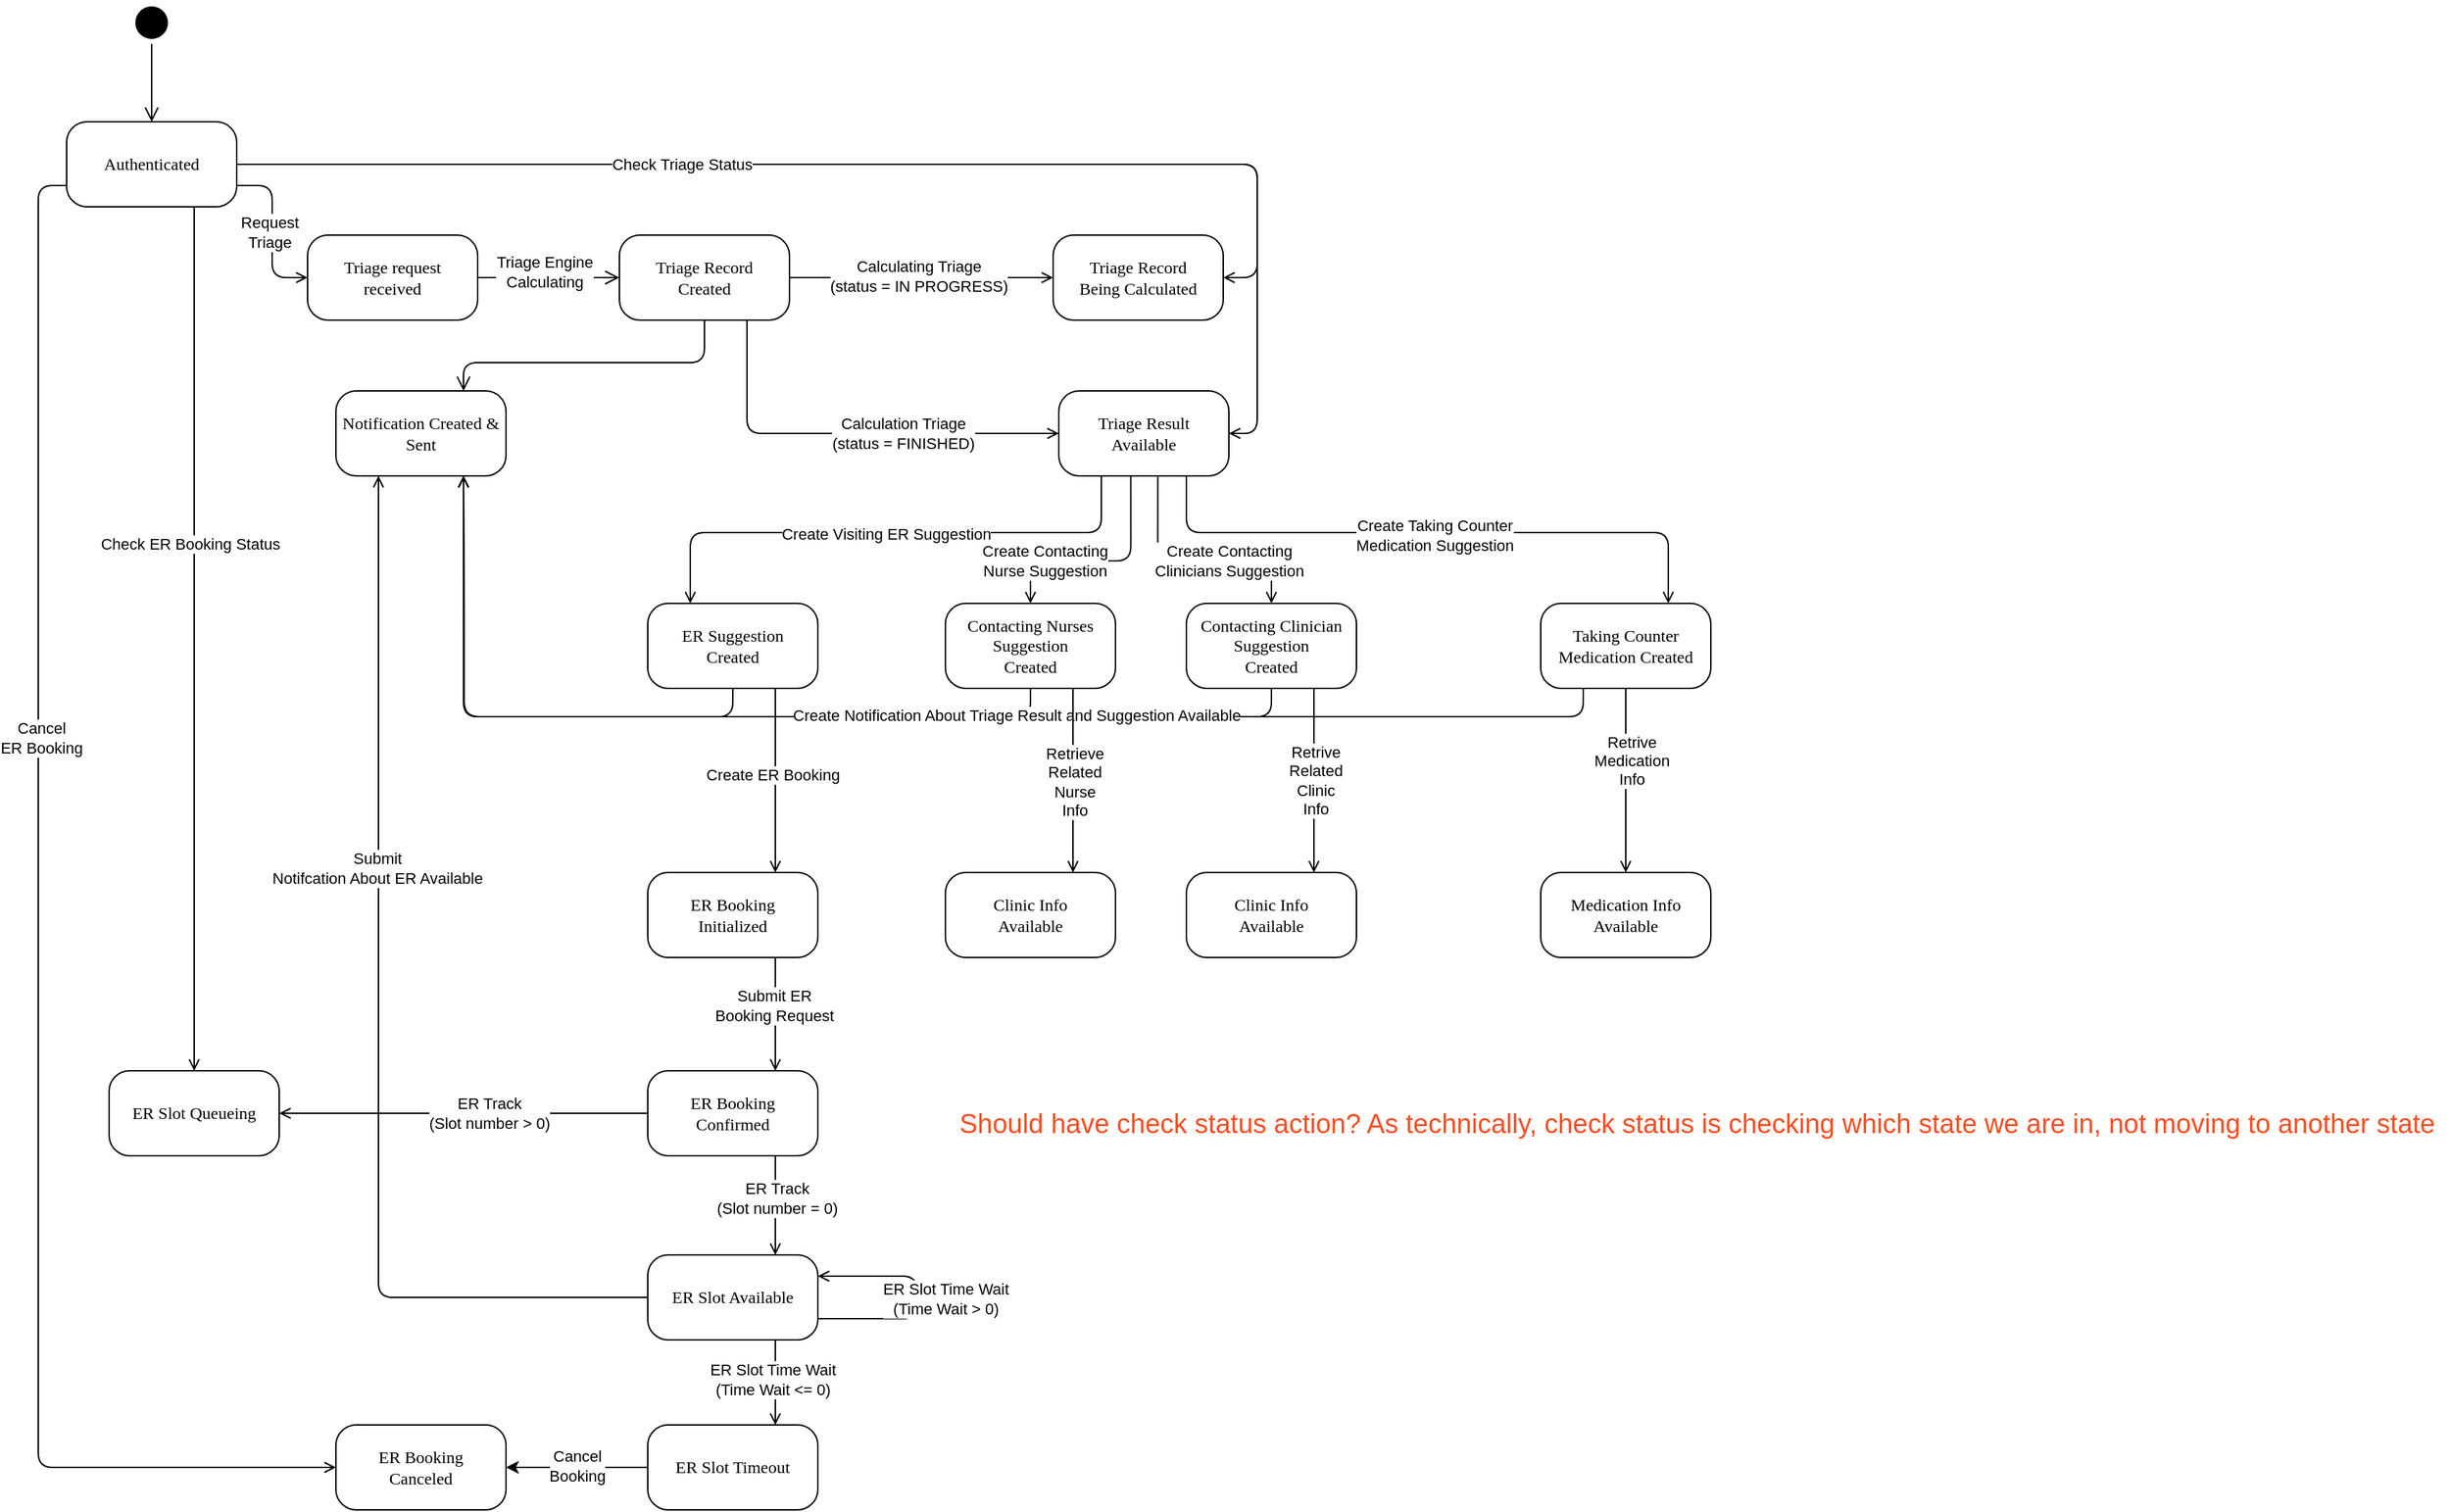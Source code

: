 <mxfile version="22.0.4" type="github">
  <diagram name="Page-1" id="58cdce13-f638-feb5-8d6f-7d28b1aa9fa0">
    <mxGraphModel dx="2607" dy="1211" grid="1" gridSize="10" guides="1" tooltips="1" connect="1" arrows="1" fold="1" page="1" pageScale="1" pageWidth="1100" pageHeight="850" background="none" math="0" shadow="0">
      <root>
        <mxCell id="0" />
        <mxCell id="1" parent="0" />
        <mxCell id="382b91b5511bd0f7-1" value="" style="ellipse;html=1;shape=startState;fillColor=#000000;strokeColor=#000000;rounded=1;shadow=0;comic=0;labelBackgroundColor=none;fontFamily=Verdana;fontSize=12;fontColor=#000000;align=center;direction=south;" parent="1" vertex="1">
          <mxGeometry x="95" y="35" width="30" height="30" as="geometry" />
        </mxCell>
        <mxCell id="382b91b5511bd0f7-5" value="Notification Created &amp;amp; Sent" style="rounded=1;whiteSpace=wrap;html=1;arcSize=24;shadow=0;comic=0;labelBackgroundColor=none;fontFamily=Verdana;fontSize=12;align=center;" parent="1" vertex="1">
          <mxGeometry x="240" y="310" width="120" height="60" as="geometry" />
        </mxCell>
        <mxCell id="382b91b5511bd0f7-6" value="&lt;div&gt;Triage request&lt;/div&gt;&lt;div&gt;received&lt;br&gt;&lt;/div&gt;" style="rounded=1;whiteSpace=wrap;html=1;arcSize=24;shadow=0;comic=0;labelBackgroundColor=none;fontFamily=Verdana;fontSize=12;align=center;" parent="1" vertex="1">
          <mxGeometry x="220" y="200" width="120" height="60" as="geometry" />
        </mxCell>
        <mxCell id="3xKMNHd320nFx6-SWWJa-59" style="edgeStyle=orthogonalEdgeStyle;rounded=1;orthogonalLoop=1;jettySize=auto;html=1;exitX=1;exitY=0.5;exitDx=0;exitDy=0;entryX=0;entryY=0.5;entryDx=0;entryDy=0;endArrow=open;endFill=0;" edge="1" parent="1" source="382b91b5511bd0f7-7" target="3xKMNHd320nFx6-SWWJa-58">
          <mxGeometry relative="1" as="geometry" />
        </mxCell>
        <mxCell id="3xKMNHd320nFx6-SWWJa-60" value="&lt;div&gt;Calculating Triage&lt;/div&gt;&lt;div&gt;(status = IN PROGRESS)&lt;br&gt;&lt;/div&gt;" style="edgeLabel;html=1;align=center;verticalAlign=middle;resizable=0;points=[];" vertex="1" connectable="0" parent="3xKMNHd320nFx6-SWWJa-59">
          <mxGeometry x="-0.068" y="-6" relative="1" as="geometry">
            <mxPoint x="4" y="-7" as="offset" />
          </mxGeometry>
        </mxCell>
        <mxCell id="3xKMNHd320nFx6-SWWJa-66" style="edgeStyle=orthogonalEdgeStyle;rounded=1;orthogonalLoop=1;jettySize=auto;html=1;exitX=0.75;exitY=1;exitDx=0;exitDy=0;entryX=0;entryY=0.5;entryDx=0;entryDy=0;endArrow=open;endFill=0;" edge="1" parent="1" source="382b91b5511bd0f7-7" target="382b91b5511bd0f7-10">
          <mxGeometry relative="1" as="geometry" />
        </mxCell>
        <mxCell id="3xKMNHd320nFx6-SWWJa-67" value="&lt;div&gt;Calculation Triage&lt;/div&gt;&lt;div&gt;(status = FINISHED)&lt;/div&gt;" style="edgeLabel;html=1;align=center;verticalAlign=middle;resizable=0;points=[];" vertex="1" connectable="0" parent="3xKMNHd320nFx6-SWWJa-66">
          <mxGeometry x="0.009" y="1" relative="1" as="geometry">
            <mxPoint x="38" y="1" as="offset" />
          </mxGeometry>
        </mxCell>
        <mxCell id="382b91b5511bd0f7-7" value="&lt;div&gt;Triage Record&lt;/div&gt;&lt;div&gt;Created&lt;br&gt;&lt;/div&gt;" style="rounded=1;whiteSpace=wrap;html=1;arcSize=24;shadow=0;comic=0;labelBackgroundColor=none;fontFamily=Verdana;fontSize=12;align=center;" parent="1" vertex="1">
          <mxGeometry x="440" y="200" width="120" height="60" as="geometry" />
        </mxCell>
        <mxCell id="3xKMNHd320nFx6-SWWJa-10" style="edgeStyle=orthogonalEdgeStyle;rounded=1;orthogonalLoop=1;jettySize=auto;html=1;exitX=0.25;exitY=1;exitDx=0;exitDy=0;entryX=0.25;entryY=0;entryDx=0;entryDy=0;endArrow=open;endFill=0;" edge="1" parent="1" source="382b91b5511bd0f7-10" target="3xKMNHd320nFx6-SWWJa-7">
          <mxGeometry relative="1" as="geometry">
            <Array as="points">
              <mxPoint x="780" y="410" />
              <mxPoint x="490" y="410" />
            </Array>
          </mxGeometry>
        </mxCell>
        <mxCell id="3xKMNHd320nFx6-SWWJa-25" value="Create Visiting ER Suggestion" style="edgeLabel;html=1;align=center;verticalAlign=middle;resizable=0;points=[];" vertex="1" connectable="0" parent="3xKMNHd320nFx6-SWWJa-10">
          <mxGeometry x="0.011" y="1" relative="1" as="geometry">
            <mxPoint as="offset" />
          </mxGeometry>
        </mxCell>
        <mxCell id="3xKMNHd320nFx6-SWWJa-11" style="edgeStyle=orthogonalEdgeStyle;rounded=1;orthogonalLoop=1;jettySize=auto;html=1;exitX=0.582;exitY=1.01;exitDx=0;exitDy=0;entryX=0.5;entryY=0;entryDx=0;entryDy=0;endArrow=open;endFill=0;exitPerimeter=0;" edge="1" parent="1" source="382b91b5511bd0f7-10" target="3xKMNHd320nFx6-SWWJa-8">
          <mxGeometry relative="1" as="geometry">
            <Array as="points">
              <mxPoint x="820" y="430" />
              <mxPoint x="900" y="430" />
            </Array>
          </mxGeometry>
        </mxCell>
        <mxCell id="3xKMNHd320nFx6-SWWJa-27" value="&lt;div&gt;Create Contacting &lt;br&gt;&lt;/div&gt;&lt;div&gt;Clinicians Suggestion&lt;/div&gt;" style="edgeLabel;html=1;align=center;verticalAlign=middle;resizable=0;points=[];" vertex="1" connectable="0" parent="3xKMNHd320nFx6-SWWJa-11">
          <mxGeometry x="0.057" y="2" relative="1" as="geometry">
            <mxPoint x="20" y="2" as="offset" />
          </mxGeometry>
        </mxCell>
        <mxCell id="3xKMNHd320nFx6-SWWJa-12" style="edgeStyle=orthogonalEdgeStyle;rounded=1;orthogonalLoop=1;jettySize=auto;html=1;exitX=0.75;exitY=1;exitDx=0;exitDy=0;entryX=0.75;entryY=0;entryDx=0;entryDy=0;endArrow=open;endFill=0;" edge="1" parent="1" source="382b91b5511bd0f7-10" target="3xKMNHd320nFx6-SWWJa-9">
          <mxGeometry relative="1" as="geometry">
            <Array as="points">
              <mxPoint x="840" y="410" />
              <mxPoint x="1180" y="410" />
            </Array>
          </mxGeometry>
        </mxCell>
        <mxCell id="3xKMNHd320nFx6-SWWJa-30" value="&lt;div&gt;Create Taking Counter &lt;br&gt;&lt;/div&gt;&lt;div&gt;Medication Suggestion&lt;/div&gt;" style="edgeLabel;html=1;align=center;verticalAlign=middle;resizable=0;points=[];" vertex="1" connectable="0" parent="3xKMNHd320nFx6-SWWJa-12">
          <mxGeometry y="-2" relative="1" as="geometry">
            <mxPoint as="offset" />
          </mxGeometry>
        </mxCell>
        <mxCell id="3xKMNHd320nFx6-SWWJa-19" style="edgeStyle=orthogonalEdgeStyle;rounded=1;orthogonalLoop=1;jettySize=auto;html=1;exitX=0.423;exitY=0.979;exitDx=0;exitDy=0;entryX=0.5;entryY=0;entryDx=0;entryDy=0;endArrow=open;endFill=0;exitPerimeter=0;" edge="1" parent="1" source="382b91b5511bd0f7-10" target="3xKMNHd320nFx6-SWWJa-17">
          <mxGeometry relative="1" as="geometry">
            <Array as="points">
              <mxPoint x="801" y="430" />
              <mxPoint x="730" y="430" />
            </Array>
          </mxGeometry>
        </mxCell>
        <mxCell id="3xKMNHd320nFx6-SWWJa-26" value="&lt;div&gt;Create Contacting &lt;br&gt;&lt;/div&gt;&lt;div&gt;Nurse Suggestion&lt;/div&gt;" style="edgeLabel;html=1;align=center;verticalAlign=middle;resizable=0;points=[];" vertex="1" connectable="0" parent="3xKMNHd320nFx6-SWWJa-19">
          <mxGeometry x="0.087" y="-1" relative="1" as="geometry">
            <mxPoint x="-34" y="1" as="offset" />
          </mxGeometry>
        </mxCell>
        <mxCell id="382b91b5511bd0f7-10" value="&lt;div&gt;Triage Result&lt;/div&gt;&lt;div&gt;Available&lt;br&gt;&lt;/div&gt;" style="rounded=1;whiteSpace=wrap;html=1;arcSize=24;shadow=0;comic=0;labelBackgroundColor=none;fontFamily=Verdana;fontSize=12;align=center;" parent="1" vertex="1">
          <mxGeometry x="750" y="310" width="120" height="60" as="geometry" />
        </mxCell>
        <mxCell id="2a3bc250acf0617d-9" style="edgeStyle=orthogonalEdgeStyle;html=1;labelBackgroundColor=none;endArrow=open;endSize=8;strokeColor=#000000;fontFamily=Verdana;fontSize=12;align=left;entryX=0.5;entryY=0;entryDx=0;entryDy=0;" parent="1" source="382b91b5511bd0f7-1" target="3xKMNHd320nFx6-SWWJa-3" edge="1">
          <mxGeometry relative="1" as="geometry" />
        </mxCell>
        <mxCell id="2a3bc250acf0617d-10" style="edgeStyle=orthogonalEdgeStyle;html=1;labelBackgroundColor=none;endArrow=open;endSize=8;fontFamily=Verdana;fontSize=12;align=left;entryX=0;entryY=0.5;entryDx=0;entryDy=0;exitX=1;exitY=0.5;exitDx=0;exitDy=0;" parent="1" source="382b91b5511bd0f7-6" target="382b91b5511bd0f7-7" edge="1">
          <mxGeometry relative="1" as="geometry">
            <Array as="points">
              <mxPoint x="390" y="230" />
              <mxPoint x="390" y="230" />
            </Array>
          </mxGeometry>
        </mxCell>
        <mxCell id="3xKMNHd320nFx6-SWWJa-2" value="&lt;div&gt;Triage Engine&lt;/div&gt;&lt;div&gt;Calculating&lt;br&gt;&lt;/div&gt;" style="edgeLabel;html=1;align=center;verticalAlign=middle;resizable=0;points=[];" vertex="1" connectable="0" parent="2a3bc250acf0617d-10">
          <mxGeometry x="-0.3" y="4" relative="1" as="geometry">
            <mxPoint x="12" as="offset" />
          </mxGeometry>
        </mxCell>
        <mxCell id="2a3bc250acf0617d-11" style="edgeStyle=orthogonalEdgeStyle;html=1;entryX=0.75;entryY=0;labelBackgroundColor=none;endArrow=open;endSize=8;fontFamily=Verdana;fontSize=12;align=left;exitX=0.5;exitY=1;" parent="1" source="382b91b5511bd0f7-7" target="382b91b5511bd0f7-5" edge="1">
          <mxGeometry relative="1" as="geometry">
            <mxPoint x="520" y="300" as="sourcePoint" />
            <Array as="points">
              <mxPoint x="500" y="290" />
              <mxPoint x="330" y="290" />
            </Array>
          </mxGeometry>
        </mxCell>
        <mxCell id="3xKMNHd320nFx6-SWWJa-4" style="edgeStyle=orthogonalEdgeStyle;rounded=1;orthogonalLoop=1;jettySize=auto;html=1;exitX=1;exitY=0.75;exitDx=0;exitDy=0;entryX=0;entryY=0.5;entryDx=0;entryDy=0;endArrow=open;endFill=0;" edge="1" parent="1" source="3xKMNHd320nFx6-SWWJa-3" target="382b91b5511bd0f7-6">
          <mxGeometry relative="1" as="geometry" />
        </mxCell>
        <mxCell id="3xKMNHd320nFx6-SWWJa-5" value="&lt;div&gt;Request&lt;/div&gt;&lt;div&gt;Triage&lt;br&gt;&lt;/div&gt;" style="edgeLabel;html=1;align=center;verticalAlign=middle;resizable=0;points=[];" vertex="1" connectable="0" parent="3xKMNHd320nFx6-SWWJa-4">
          <mxGeometry x="-0.229" y="-3" relative="1" as="geometry">
            <mxPoint x="1" y="13" as="offset" />
          </mxGeometry>
        </mxCell>
        <mxCell id="3xKMNHd320nFx6-SWWJa-56" style="edgeStyle=orthogonalEdgeStyle;rounded=1;orthogonalLoop=1;jettySize=auto;html=1;exitX=0.75;exitY=1;exitDx=0;exitDy=0;entryX=0.5;entryY=0;entryDx=0;entryDy=0;endArrow=open;endFill=0;" edge="1" parent="1" source="3xKMNHd320nFx6-SWWJa-3" target="3xKMNHd320nFx6-SWWJa-53">
          <mxGeometry relative="1" as="geometry" />
        </mxCell>
        <mxCell id="3xKMNHd320nFx6-SWWJa-57" value="Check ER Booking Status" style="edgeLabel;html=1;align=center;verticalAlign=middle;resizable=0;points=[];" vertex="1" connectable="0" parent="3xKMNHd320nFx6-SWWJa-56">
          <mxGeometry x="-0.221" y="-3" relative="1" as="geometry">
            <mxPoint as="offset" />
          </mxGeometry>
        </mxCell>
        <mxCell id="3xKMNHd320nFx6-SWWJa-70" style="edgeStyle=orthogonalEdgeStyle;rounded=1;orthogonalLoop=1;jettySize=auto;html=1;exitX=1;exitY=0.5;exitDx=0;exitDy=0;entryX=1;entryY=0.5;entryDx=0;entryDy=0;endArrow=open;endFill=0;" edge="1" parent="1" source="3xKMNHd320nFx6-SWWJa-3" target="3xKMNHd320nFx6-SWWJa-58">
          <mxGeometry relative="1" as="geometry">
            <Array as="points">
              <mxPoint x="890" y="150" />
              <mxPoint x="890" y="230" />
            </Array>
          </mxGeometry>
        </mxCell>
        <mxCell id="3xKMNHd320nFx6-SWWJa-71" style="edgeStyle=orthogonalEdgeStyle;rounded=1;orthogonalLoop=1;jettySize=auto;html=1;exitX=1;exitY=0.5;exitDx=0;exitDy=0;entryX=1;entryY=0.5;entryDx=0;entryDy=0;endArrow=open;endFill=0;" edge="1" parent="1" source="3xKMNHd320nFx6-SWWJa-3" target="382b91b5511bd0f7-10">
          <mxGeometry relative="1" as="geometry">
            <Array as="points">
              <mxPoint x="890" y="150" />
              <mxPoint x="890" y="340" />
            </Array>
          </mxGeometry>
        </mxCell>
        <mxCell id="3xKMNHd320nFx6-SWWJa-72" value="Check Triage Status" style="edgeLabel;html=1;align=center;verticalAlign=middle;resizable=0;points=[];" vertex="1" connectable="0" parent="3xKMNHd320nFx6-SWWJa-71">
          <mxGeometry x="-0.325" relative="1" as="geometry">
            <mxPoint as="offset" />
          </mxGeometry>
        </mxCell>
        <mxCell id="3xKMNHd320nFx6-SWWJa-84" style="edgeStyle=orthogonalEdgeStyle;rounded=1;orthogonalLoop=1;jettySize=auto;html=1;exitX=0;exitY=0.75;exitDx=0;exitDy=0;entryX=0;entryY=0.5;entryDx=0;entryDy=0;endArrow=open;endFill=0;" edge="1" parent="1" source="3xKMNHd320nFx6-SWWJa-3" target="3xKMNHd320nFx6-SWWJa-76">
          <mxGeometry relative="1" as="geometry" />
        </mxCell>
        <mxCell id="3xKMNHd320nFx6-SWWJa-85" value="&lt;div&gt;Cancel&lt;/div&gt;&lt;div&gt;ER Booking&lt;br&gt;&lt;/div&gt;" style="edgeLabel;html=1;align=center;verticalAlign=middle;resizable=0;points=[];" vertex="1" connectable="0" parent="3xKMNHd320nFx6-SWWJa-84">
          <mxGeometry x="-0.28" y="2" relative="1" as="geometry">
            <mxPoint y="1" as="offset" />
          </mxGeometry>
        </mxCell>
        <mxCell id="3xKMNHd320nFx6-SWWJa-3" value="Authenticated" style="rounded=1;whiteSpace=wrap;html=1;arcSize=24;shadow=0;comic=0;labelBackgroundColor=none;fontFamily=Verdana;fontSize=12;align=center;" vertex="1" parent="1">
          <mxGeometry x="50" y="120" width="120" height="60" as="geometry" />
        </mxCell>
        <mxCell id="3xKMNHd320nFx6-SWWJa-24" style="edgeStyle=orthogonalEdgeStyle;rounded=1;orthogonalLoop=1;jettySize=auto;html=1;exitX=0.5;exitY=1;exitDx=0;exitDy=0;endArrow=open;endFill=0;" edge="1" parent="1" source="3xKMNHd320nFx6-SWWJa-7">
          <mxGeometry relative="1" as="geometry">
            <mxPoint x="330" y="370" as="targetPoint" />
          </mxGeometry>
        </mxCell>
        <mxCell id="3xKMNHd320nFx6-SWWJa-42" style="edgeStyle=orthogonalEdgeStyle;rounded=1;orthogonalLoop=1;jettySize=auto;html=1;exitX=0.75;exitY=1;exitDx=0;exitDy=0;entryX=0.75;entryY=0;entryDx=0;entryDy=0;endArrow=open;endFill=0;" edge="1" parent="1" source="3xKMNHd320nFx6-SWWJa-7" target="3xKMNHd320nFx6-SWWJa-41">
          <mxGeometry relative="1" as="geometry" />
        </mxCell>
        <mxCell id="3xKMNHd320nFx6-SWWJa-44" value="Create ER Booking" style="edgeLabel;html=1;align=center;verticalAlign=middle;resizable=0;points=[];" vertex="1" connectable="0" parent="3xKMNHd320nFx6-SWWJa-42">
          <mxGeometry x="-0.061" y="-2" relative="1" as="geometry">
            <mxPoint as="offset" />
          </mxGeometry>
        </mxCell>
        <mxCell id="3xKMNHd320nFx6-SWWJa-7" value="&lt;div&gt;ER Suggestion&lt;/div&gt;&lt;div&gt;Created&lt;br&gt;&lt;/div&gt;" style="rounded=1;whiteSpace=wrap;html=1;arcSize=24;shadow=0;comic=0;labelBackgroundColor=none;fontFamily=Verdana;fontSize=12;align=center;" vertex="1" parent="1">
          <mxGeometry x="460" y="460" width="120" height="60" as="geometry" />
        </mxCell>
        <mxCell id="3xKMNHd320nFx6-SWWJa-22" style="edgeStyle=orthogonalEdgeStyle;rounded=1;orthogonalLoop=1;jettySize=auto;html=1;exitX=0.5;exitY=1;exitDx=0;exitDy=0;endArrow=open;endFill=0;" edge="1" parent="1" source="3xKMNHd320nFx6-SWWJa-8">
          <mxGeometry relative="1" as="geometry">
            <mxPoint x="330" y="370" as="targetPoint" />
          </mxGeometry>
        </mxCell>
        <mxCell id="3xKMNHd320nFx6-SWWJa-36" style="edgeStyle=orthogonalEdgeStyle;rounded=1;orthogonalLoop=1;jettySize=auto;html=1;exitX=0.75;exitY=1;exitDx=0;exitDy=0;entryX=0.75;entryY=0;entryDx=0;entryDy=0;endArrow=open;endFill=0;" edge="1" parent="1" source="3xKMNHd320nFx6-SWWJa-8" target="3xKMNHd320nFx6-SWWJa-35">
          <mxGeometry relative="1" as="geometry" />
        </mxCell>
        <mxCell id="3xKMNHd320nFx6-SWWJa-37" value="&lt;div&gt;Retrive&lt;/div&gt;&lt;div&gt;Related&lt;/div&gt;&lt;div&gt;Clinic&lt;/div&gt;&lt;div&gt;Info&lt;/div&gt;" style="edgeLabel;html=1;align=center;verticalAlign=middle;resizable=0;points=[];" vertex="1" connectable="0" parent="3xKMNHd320nFx6-SWWJa-36">
          <mxGeometry x="-0.262" y="1" relative="1" as="geometry">
            <mxPoint y="17" as="offset" />
          </mxGeometry>
        </mxCell>
        <mxCell id="3xKMNHd320nFx6-SWWJa-8" value="&lt;div&gt;Contacting Clinician Suggestion&lt;/div&gt;&lt;div&gt;Created&lt;br&gt;&lt;/div&gt;" style="rounded=1;whiteSpace=wrap;html=1;arcSize=24;shadow=0;comic=0;labelBackgroundColor=none;fontFamily=Verdana;fontSize=12;align=center;" vertex="1" parent="1">
          <mxGeometry x="840" y="460" width="120" height="60" as="geometry" />
        </mxCell>
        <mxCell id="3xKMNHd320nFx6-SWWJa-21" style="edgeStyle=orthogonalEdgeStyle;rounded=1;orthogonalLoop=1;jettySize=auto;html=1;exitX=0.25;exitY=1;exitDx=0;exitDy=0;entryX=0.75;entryY=1;entryDx=0;entryDy=0;endArrow=open;endFill=0;" edge="1" parent="1" source="3xKMNHd320nFx6-SWWJa-9" target="382b91b5511bd0f7-5">
          <mxGeometry relative="1" as="geometry" />
        </mxCell>
        <mxCell id="3xKMNHd320nFx6-SWWJa-9" value="Taking Counter Medication Created" style="rounded=1;whiteSpace=wrap;html=1;arcSize=24;shadow=0;comic=0;labelBackgroundColor=none;fontFamily=Verdana;fontSize=12;align=center;" vertex="1" parent="1">
          <mxGeometry x="1090" y="460" width="120" height="60" as="geometry" />
        </mxCell>
        <mxCell id="3xKMNHd320nFx6-SWWJa-23" style="edgeStyle=orthogonalEdgeStyle;rounded=1;orthogonalLoop=1;jettySize=auto;html=1;exitX=0.5;exitY=1;exitDx=0;exitDy=0;endArrow=open;endFill=0;" edge="1" parent="1" source="3xKMNHd320nFx6-SWWJa-17">
          <mxGeometry relative="1" as="geometry">
            <mxPoint x="330" y="370" as="targetPoint" />
          </mxGeometry>
        </mxCell>
        <mxCell id="3xKMNHd320nFx6-SWWJa-31" value="Create Notification About Triage Result and Suggestion Available" style="edgeLabel;html=1;align=center;verticalAlign=middle;resizable=0;points=[];" vertex="1" connectable="0" parent="3xKMNHd320nFx6-SWWJa-23">
          <mxGeometry x="-0.63" y="2" relative="1" as="geometry">
            <mxPoint x="79" y="-3" as="offset" />
          </mxGeometry>
        </mxCell>
        <mxCell id="3xKMNHd320nFx6-SWWJa-39" style="edgeStyle=orthogonalEdgeStyle;rounded=1;orthogonalLoop=1;jettySize=auto;html=1;exitX=0.75;exitY=1;exitDx=0;exitDy=0;entryX=0.75;entryY=0;entryDx=0;entryDy=0;endArrow=open;endFill=0;" edge="1" parent="1" source="3xKMNHd320nFx6-SWWJa-17" target="3xKMNHd320nFx6-SWWJa-38">
          <mxGeometry relative="1" as="geometry" />
        </mxCell>
        <mxCell id="3xKMNHd320nFx6-SWWJa-40" value="&lt;div&gt;Retrieve&lt;/div&gt;&lt;div&gt;Related&lt;/div&gt;&lt;div&gt;Nurse&lt;/div&gt;&lt;div&gt;Info&lt;br&gt;&lt;/div&gt;" style="edgeLabel;html=1;align=center;verticalAlign=middle;resizable=0;points=[];" vertex="1" connectable="0" parent="3xKMNHd320nFx6-SWWJa-39">
          <mxGeometry x="-0.123" y="1" relative="1" as="geometry">
            <mxPoint y="9" as="offset" />
          </mxGeometry>
        </mxCell>
        <mxCell id="3xKMNHd320nFx6-SWWJa-17" value="&lt;div&gt;Contacting Nurses Suggestion&lt;/div&gt;&lt;div&gt;Created&lt;br&gt;&lt;/div&gt;" style="rounded=1;whiteSpace=wrap;html=1;arcSize=24;shadow=0;comic=0;labelBackgroundColor=none;fontFamily=Verdana;fontSize=12;align=center;" vertex="1" parent="1">
          <mxGeometry x="670" y="460" width="120" height="60" as="geometry" />
        </mxCell>
        <mxCell id="3xKMNHd320nFx6-SWWJa-32" value="&lt;div&gt;Medication Info&lt;/div&gt;&lt;div&gt;Available&lt;br&gt;&lt;/div&gt;" style="rounded=1;whiteSpace=wrap;html=1;arcSize=24;shadow=0;comic=0;labelBackgroundColor=none;fontFamily=Verdana;fontSize=12;align=center;" vertex="1" parent="1">
          <mxGeometry x="1090" y="650" width="120" height="60" as="geometry" />
        </mxCell>
        <mxCell id="3xKMNHd320nFx6-SWWJa-33" style="edgeStyle=orthogonalEdgeStyle;rounded=1;orthogonalLoop=1;jettySize=auto;html=1;exitX=0.5;exitY=1;exitDx=0;exitDy=0;entryX=0.5;entryY=0;entryDx=0;entryDy=0;endArrow=open;endFill=0;" edge="1" parent="1" source="3xKMNHd320nFx6-SWWJa-9" target="3xKMNHd320nFx6-SWWJa-32">
          <mxGeometry relative="1" as="geometry" />
        </mxCell>
        <mxCell id="3xKMNHd320nFx6-SWWJa-34" value="&lt;div&gt;Retrive&lt;/div&gt;&lt;div&gt;Medication&lt;/div&gt;&lt;div&gt;Info&lt;br&gt;&lt;/div&gt;" style="edgeLabel;html=1;align=center;verticalAlign=middle;resizable=0;points=[];" vertex="1" connectable="0" parent="3xKMNHd320nFx6-SWWJa-33">
          <mxGeometry x="-0.213" y="4" relative="1" as="geometry">
            <mxPoint as="offset" />
          </mxGeometry>
        </mxCell>
        <mxCell id="3xKMNHd320nFx6-SWWJa-35" value="&lt;div&gt;Clinic Info&lt;/div&gt;&lt;div&gt;Available&lt;br&gt;&lt;/div&gt;" style="rounded=1;whiteSpace=wrap;html=1;arcSize=24;shadow=0;comic=0;labelBackgroundColor=none;fontFamily=Verdana;fontSize=12;align=center;" vertex="1" parent="1">
          <mxGeometry x="840" y="650" width="120" height="60" as="geometry" />
        </mxCell>
        <mxCell id="3xKMNHd320nFx6-SWWJa-38" value="&lt;div&gt;Clinic Info&lt;/div&gt;&lt;div&gt;Available&lt;br&gt;&lt;/div&gt;" style="rounded=1;whiteSpace=wrap;html=1;arcSize=24;shadow=0;comic=0;labelBackgroundColor=none;fontFamily=Verdana;fontSize=12;align=center;" vertex="1" parent="1">
          <mxGeometry x="670" y="650" width="120" height="60" as="geometry" />
        </mxCell>
        <mxCell id="3xKMNHd320nFx6-SWWJa-46" style="edgeStyle=orthogonalEdgeStyle;rounded=1;orthogonalLoop=1;jettySize=auto;html=1;exitX=0.75;exitY=1;exitDx=0;exitDy=0;entryX=0.75;entryY=0;entryDx=0;entryDy=0;endArrow=open;endFill=0;" edge="1" parent="1" source="3xKMNHd320nFx6-SWWJa-41" target="3xKMNHd320nFx6-SWWJa-45">
          <mxGeometry relative="1" as="geometry" />
        </mxCell>
        <mxCell id="3xKMNHd320nFx6-SWWJa-47" value="&lt;div&gt;Submit ER&lt;/div&gt;&lt;div&gt;Booking Request&lt;br&gt;&lt;/div&gt;" style="edgeLabel;html=1;align=center;verticalAlign=middle;resizable=0;points=[];" vertex="1" connectable="0" parent="3xKMNHd320nFx6-SWWJa-46">
          <mxGeometry x="-0.15" y="-1" relative="1" as="geometry">
            <mxPoint as="offset" />
          </mxGeometry>
        </mxCell>
        <mxCell id="3xKMNHd320nFx6-SWWJa-41" value="&lt;div&gt;ER Booking&lt;/div&gt;&lt;div&gt;Initialized&lt;br&gt;&lt;/div&gt;" style="rounded=1;whiteSpace=wrap;html=1;arcSize=24;shadow=0;comic=0;labelBackgroundColor=none;fontFamily=Verdana;fontSize=12;align=center;" vertex="1" parent="1">
          <mxGeometry x="460" y="650" width="120" height="60" as="geometry" />
        </mxCell>
        <mxCell id="3xKMNHd320nFx6-SWWJa-49" style="edgeStyle=orthogonalEdgeStyle;rounded=1;orthogonalLoop=1;jettySize=auto;html=1;exitX=0.75;exitY=1;exitDx=0;exitDy=0;entryX=0.75;entryY=0;entryDx=0;entryDy=0;endArrow=open;endFill=0;" edge="1" parent="1" source="3xKMNHd320nFx6-SWWJa-45" target="3xKMNHd320nFx6-SWWJa-48">
          <mxGeometry relative="1" as="geometry" />
        </mxCell>
        <mxCell id="3xKMNHd320nFx6-SWWJa-50" value="&lt;div&gt;ER Track&lt;/div&gt;&lt;div&gt;(Slot number = 0)&lt;br&gt;&lt;/div&gt;" style="edgeLabel;html=1;align=center;verticalAlign=middle;resizable=0;points=[];" vertex="1" connectable="0" parent="3xKMNHd320nFx6-SWWJa-49">
          <mxGeometry x="-0.314" y="1" relative="1" as="geometry">
            <mxPoint y="6" as="offset" />
          </mxGeometry>
        </mxCell>
        <mxCell id="3xKMNHd320nFx6-SWWJa-54" style="edgeStyle=orthogonalEdgeStyle;rounded=1;orthogonalLoop=1;jettySize=auto;html=1;exitX=0;exitY=0.5;exitDx=0;exitDy=0;entryX=1;entryY=0.5;entryDx=0;entryDy=0;endArrow=open;endFill=0;" edge="1" parent="1" source="3xKMNHd320nFx6-SWWJa-45" target="3xKMNHd320nFx6-SWWJa-53">
          <mxGeometry relative="1" as="geometry" />
        </mxCell>
        <mxCell id="3xKMNHd320nFx6-SWWJa-55" value="&lt;div&gt;ER Track&lt;/div&gt;&lt;div&gt;(Slot number &amp;gt; 0)&lt;br&gt;&lt;/div&gt;" style="edgeLabel;html=1;align=center;verticalAlign=middle;resizable=0;points=[];" vertex="1" connectable="0" parent="3xKMNHd320nFx6-SWWJa-54">
          <mxGeometry x="-0.139" relative="1" as="geometry">
            <mxPoint as="offset" />
          </mxGeometry>
        </mxCell>
        <mxCell id="3xKMNHd320nFx6-SWWJa-45" value="&lt;div&gt;ER Booking&lt;/div&gt;&lt;div&gt;Confirmed&lt;br&gt;&lt;/div&gt;" style="rounded=1;whiteSpace=wrap;html=1;arcSize=24;shadow=0;comic=0;labelBackgroundColor=none;fontFamily=Verdana;fontSize=12;align=center;" vertex="1" parent="1">
          <mxGeometry x="460" y="790" width="120" height="60" as="geometry" />
        </mxCell>
        <mxCell id="3xKMNHd320nFx6-SWWJa-51" style="edgeStyle=orthogonalEdgeStyle;rounded=1;orthogonalLoop=1;jettySize=auto;html=1;exitX=0;exitY=0.5;exitDx=0;exitDy=0;entryX=0.25;entryY=1;entryDx=0;entryDy=0;endArrow=open;endFill=0;" edge="1" parent="1" source="3xKMNHd320nFx6-SWWJa-48" target="382b91b5511bd0f7-5">
          <mxGeometry relative="1" as="geometry" />
        </mxCell>
        <mxCell id="3xKMNHd320nFx6-SWWJa-52" value="&lt;div&gt;Submit &lt;br&gt;&lt;/div&gt;&lt;div&gt;Notifcation About ER Available&lt;/div&gt;" style="edgeLabel;html=1;align=center;verticalAlign=middle;resizable=0;points=[];" vertex="1" connectable="0" parent="3xKMNHd320nFx6-SWWJa-51">
          <mxGeometry x="0.281" y="1" relative="1" as="geometry">
            <mxPoint as="offset" />
          </mxGeometry>
        </mxCell>
        <mxCell id="3xKMNHd320nFx6-SWWJa-74" style="edgeStyle=orthogonalEdgeStyle;rounded=1;orthogonalLoop=1;jettySize=auto;html=1;exitX=0.75;exitY=1;exitDx=0;exitDy=0;entryX=0.75;entryY=0;entryDx=0;entryDy=0;endArrow=open;endFill=0;" edge="1" parent="1" source="3xKMNHd320nFx6-SWWJa-48" target="3xKMNHd320nFx6-SWWJa-73">
          <mxGeometry relative="1" as="geometry" />
        </mxCell>
        <mxCell id="3xKMNHd320nFx6-SWWJa-79" value="&lt;div&gt;ER Slot Time Wait&lt;/div&gt;&lt;div&gt;(Time Wait &amp;lt;= 0)&lt;br&gt;&lt;/div&gt;" style="edgeLabel;html=1;align=center;verticalAlign=middle;resizable=0;points=[];" vertex="1" connectable="0" parent="3xKMNHd320nFx6-SWWJa-74">
          <mxGeometry x="-0.074" y="-2" relative="1" as="geometry">
            <mxPoint as="offset" />
          </mxGeometry>
        </mxCell>
        <mxCell id="3xKMNHd320nFx6-SWWJa-81" style="edgeStyle=orthogonalEdgeStyle;rounded=1;orthogonalLoop=1;jettySize=auto;html=1;exitX=1;exitY=0.75;exitDx=0;exitDy=0;entryX=1;entryY=0.25;entryDx=0;entryDy=0;endArrow=open;endFill=0;" edge="1" parent="1" source="3xKMNHd320nFx6-SWWJa-48" target="3xKMNHd320nFx6-SWWJa-48">
          <mxGeometry relative="1" as="geometry">
            <mxPoint x="840" y="930" as="targetPoint" />
            <Array as="points">
              <mxPoint x="650" y="965" />
              <mxPoint x="650" y="935" />
            </Array>
          </mxGeometry>
        </mxCell>
        <mxCell id="3xKMNHd320nFx6-SWWJa-82" value="&lt;div&gt;ER Slot Time Wait&lt;/div&gt;&lt;div&gt;(Time Wait &amp;gt; 0)&lt;br&gt;&lt;/div&gt;" style="edgeLabel;html=1;align=center;verticalAlign=middle;resizable=0;points=[];" vertex="1" connectable="0" parent="3xKMNHd320nFx6-SWWJa-81">
          <mxGeometry x="0.016" y="1" relative="1" as="geometry">
            <mxPoint x="21" y="2" as="offset" />
          </mxGeometry>
        </mxCell>
        <mxCell id="3xKMNHd320nFx6-SWWJa-48" value="ER Slot Available" style="rounded=1;whiteSpace=wrap;html=1;arcSize=24;shadow=0;comic=0;labelBackgroundColor=none;fontFamily=Verdana;fontSize=12;align=center;" vertex="1" parent="1">
          <mxGeometry x="460" y="920" width="120" height="60" as="geometry" />
        </mxCell>
        <mxCell id="3xKMNHd320nFx6-SWWJa-53" value="ER Slot Queueing" style="rounded=1;whiteSpace=wrap;html=1;arcSize=24;shadow=0;comic=0;labelBackgroundColor=none;fontFamily=Verdana;fontSize=12;align=center;" vertex="1" parent="1">
          <mxGeometry x="80" y="790" width="120" height="60" as="geometry" />
        </mxCell>
        <mxCell id="3xKMNHd320nFx6-SWWJa-58" value="&lt;div&gt;Triage Record&lt;/div&gt;&lt;div&gt;Being Calculated&lt;br&gt;&lt;/div&gt;" style="rounded=1;whiteSpace=wrap;html=1;arcSize=24;shadow=0;comic=0;labelBackgroundColor=none;fontFamily=Verdana;fontSize=12;align=center;" vertex="1" parent="1">
          <mxGeometry x="746" y="200" width="120" height="60" as="geometry" />
        </mxCell>
        <mxCell id="3xKMNHd320nFx6-SWWJa-77" style="edgeStyle=orthogonalEdgeStyle;rounded=0;orthogonalLoop=1;jettySize=auto;html=1;exitX=0;exitY=0.5;exitDx=0;exitDy=0;entryX=1;entryY=0.5;entryDx=0;entryDy=0;" edge="1" parent="1" source="3xKMNHd320nFx6-SWWJa-73" target="3xKMNHd320nFx6-SWWJa-76">
          <mxGeometry relative="1" as="geometry" />
        </mxCell>
        <mxCell id="3xKMNHd320nFx6-SWWJa-78" value="&lt;div&gt;Cancel &lt;br&gt;&lt;/div&gt;&lt;div&gt;Booking&lt;/div&gt;" style="edgeLabel;html=1;align=center;verticalAlign=middle;resizable=0;points=[];" vertex="1" connectable="0" parent="3xKMNHd320nFx6-SWWJa-77">
          <mxGeometry x="0.011" y="-1" relative="1" as="geometry">
            <mxPoint as="offset" />
          </mxGeometry>
        </mxCell>
        <mxCell id="3xKMNHd320nFx6-SWWJa-73" value="ER Slot Timeout" style="rounded=1;whiteSpace=wrap;html=1;arcSize=24;shadow=0;comic=0;labelBackgroundColor=none;fontFamily=Verdana;fontSize=12;align=center;" vertex="1" parent="1">
          <mxGeometry x="460" y="1040" width="120" height="60" as="geometry" />
        </mxCell>
        <mxCell id="3xKMNHd320nFx6-SWWJa-76" value="&lt;div&gt;ER Booking&lt;/div&gt;&lt;div&gt;Canceled&lt;br&gt;&lt;/div&gt;" style="rounded=1;whiteSpace=wrap;html=1;arcSize=24;shadow=0;comic=0;labelBackgroundColor=none;fontFamily=Verdana;fontSize=12;align=center;" vertex="1" parent="1">
          <mxGeometry x="240" y="1040" width="120" height="60" as="geometry" />
        </mxCell>
        <mxCell id="3xKMNHd320nFx6-SWWJa-86" value="&lt;div style=&quot;font-size: 19px;&quot;&gt;&lt;font style=&quot;font-size: 19px;&quot; color=&quot;#FF4B1F&quot;&gt;Should have check status action? As technically, check status is checking which state we are in, not moving to another state&lt;/font&gt;&lt;/div&gt;&lt;div&gt;&lt;font color=&quot;#FF4B1F&quot;&gt;&lt;br&gt;&lt;/font&gt;&lt;/div&gt;" style="text;html=1;align=center;verticalAlign=middle;resizable=0;points=[];autosize=1;strokeColor=none;fillColor=none;" vertex="1" parent="1">
          <mxGeometry x="670" y="810" width="1060" height="50" as="geometry" />
        </mxCell>
      </root>
    </mxGraphModel>
  </diagram>
</mxfile>

